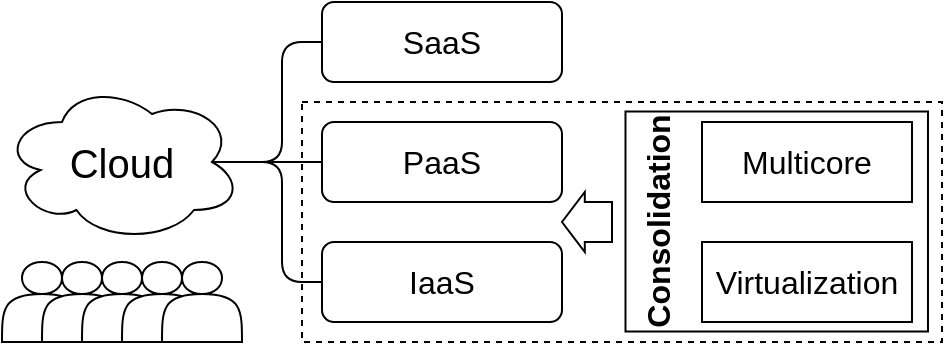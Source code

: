 <mxfile>
    <diagram id="PDn2Z-a_fa1bXqG0nD52" name="第 1 页">
        <mxGraphModel dx="148" dy="376" grid="1" gridSize="10" guides="1" tooltips="1" connect="1" arrows="1" fold="1" page="1" pageScale="1" pageWidth="827" pageHeight="1169" math="0" shadow="0">
            <root>
                <mxCell id="0"/>
                <mxCell id="1" parent="0"/>
                <mxCell id="2" value="&lt;font style=&quot;font-size: 20px;&quot;&gt;Cloud&lt;/font&gt;" style="ellipse;shape=cloud;whiteSpace=wrap;html=1;fontSize=20;" parent="1" vertex="1">
                    <mxGeometry x="80" y="160" width="120" height="80" as="geometry"/>
                </mxCell>
                <mxCell id="3" value="" style="shape=actor;whiteSpace=wrap;html=1;" parent="1" vertex="1">
                    <mxGeometry x="80" y="250" width="40" height="40" as="geometry"/>
                </mxCell>
                <mxCell id="4" value="" style="shape=actor;whiteSpace=wrap;html=1;" parent="1" vertex="1">
                    <mxGeometry x="100" y="250" width="40" height="40" as="geometry"/>
                </mxCell>
                <mxCell id="5" value="" style="shape=actor;whiteSpace=wrap;html=1;" parent="1" vertex="1">
                    <mxGeometry x="120" y="250" width="40" height="40" as="geometry"/>
                </mxCell>
                <mxCell id="6" value="" style="shape=actor;whiteSpace=wrap;html=1;" parent="1" vertex="1">
                    <mxGeometry x="140" y="250" width="40" height="40" as="geometry"/>
                </mxCell>
                <mxCell id="7" value="" style="shape=actor;whiteSpace=wrap;html=1;" parent="1" vertex="1">
                    <mxGeometry x="160" y="250" width="40" height="40" as="geometry"/>
                </mxCell>
                <mxCell id="8" value="&lt;span style=&quot;font-size: 16px;&quot;&gt;&lt;font style=&quot;font-size: 16px;&quot;&gt;PaaS&lt;/font&gt;&lt;/span&gt;" style="rounded=1;whiteSpace=wrap;html=1;fontStyle=0;fontSize=16;" parent="1" vertex="1">
                    <mxGeometry x="240" y="180" width="120" height="40" as="geometry"/>
                </mxCell>
                <mxCell id="9" value="&lt;span style=&quot;font-size: 16px;&quot;&gt;&lt;font style=&quot;font-size: 16px;&quot;&gt;IaaS&lt;/font&gt;&lt;/span&gt;" style="rounded=1;whiteSpace=wrap;html=1;fontStyle=0;fontSize=16;" parent="1" vertex="1">
                    <mxGeometry x="240" y="240" width="120" height="40" as="geometry"/>
                </mxCell>
                <mxCell id="10" value="&lt;font style=&quot;font-size: 16px;&quot;&gt;SaaS&lt;/font&gt;" style="rounded=1;whiteSpace=wrap;html=1;fontSize=16;" parent="1" vertex="1">
                    <mxGeometry x="240" y="120" width="120" height="40" as="geometry"/>
                </mxCell>
                <mxCell id="11" value="" style="endArrow=none;html=1;exitX=0.875;exitY=0.5;exitDx=0;exitDy=0;exitPerimeter=0;entryX=0;entryY=0.5;entryDx=0;entryDy=0;" parent="1" source="2" target="8" edge="1">
                    <mxGeometry width="50" height="50" relative="1" as="geometry">
                        <mxPoint x="540" y="430" as="sourcePoint"/>
                        <mxPoint x="590" y="380" as="targetPoint"/>
                    </mxGeometry>
                </mxCell>
                <mxCell id="12" value="" style="endArrow=none;html=1;exitX=0.875;exitY=0.5;exitDx=0;exitDy=0;exitPerimeter=0;entryX=0;entryY=0.5;entryDx=0;entryDy=0;edgeStyle=orthogonalEdgeStyle;" parent="1" source="2" target="9" edge="1">
                    <mxGeometry width="50" height="50" relative="1" as="geometry">
                        <mxPoint x="540" y="430" as="sourcePoint"/>
                        <mxPoint x="590" y="380" as="targetPoint"/>
                    </mxGeometry>
                </mxCell>
                <mxCell id="13" value="" style="endArrow=none;html=1;exitX=0.875;exitY=0.5;exitDx=0;exitDy=0;exitPerimeter=0;entryX=0;entryY=0.5;entryDx=0;entryDy=0;edgeStyle=orthogonalEdgeStyle;" parent="1" source="2" target="10" edge="1">
                    <mxGeometry width="50" height="50" relative="1" as="geometry">
                        <mxPoint x="195" y="210" as="sourcePoint"/>
                        <mxPoint x="250" y="270" as="targetPoint"/>
                    </mxGeometry>
                </mxCell>
                <mxCell id="15" value="" style="rounded=0;whiteSpace=wrap;html=1;fillColor=none;dashed=1;" parent="1" vertex="1">
                    <mxGeometry x="230" y="170" width="320" height="120" as="geometry"/>
                </mxCell>
                <mxCell id="17" value="" style="shape=singleArrow;direction=west;whiteSpace=wrap;html=1;fillColor=none;arrowWidth=0.663;arrowSize=0.456;fontSize=16;" parent="1" vertex="1">
                    <mxGeometry x="360" y="215" width="25" height="30" as="geometry"/>
                </mxCell>
                <mxCell id="19" value="&lt;font style=&quot;font-size: 16px;&quot;&gt;Multicore&lt;/font&gt;" style="rounded=0;whiteSpace=wrap;html=1;fillColor=none;fontSize=16;labelPosition=center;verticalLabelPosition=middle;align=center;verticalAlign=middle;" parent="1" vertex="1">
                    <mxGeometry x="430" y="180" width="105" height="40" as="geometry"/>
                </mxCell>
                <mxCell id="20" value="&lt;font style=&quot;font-size: 16px;&quot;&gt;Virtualization&lt;/font&gt;" style="rounded=0;whiteSpace=wrap;html=1;fillColor=none;fontSize=16;" parent="1" vertex="1">
                    <mxGeometry x="430" y="240" width="105" height="40" as="geometry"/>
                </mxCell>
                <mxCell id="22" value="&lt;font style=&quot;font-size: 16px&quot;&gt;Consolidation&lt;/font&gt;" style="rounded=0;whiteSpace=wrap;html=1;fillColor=none;fontSize=16;rotation=-90;verticalAlign=top;fontStyle=1" vertex="1" parent="1">
                    <mxGeometry x="412.37" y="154.13" width="110" height="151.25" as="geometry"/>
                </mxCell>
            </root>
        </mxGraphModel>
    </diagram>
</mxfile>